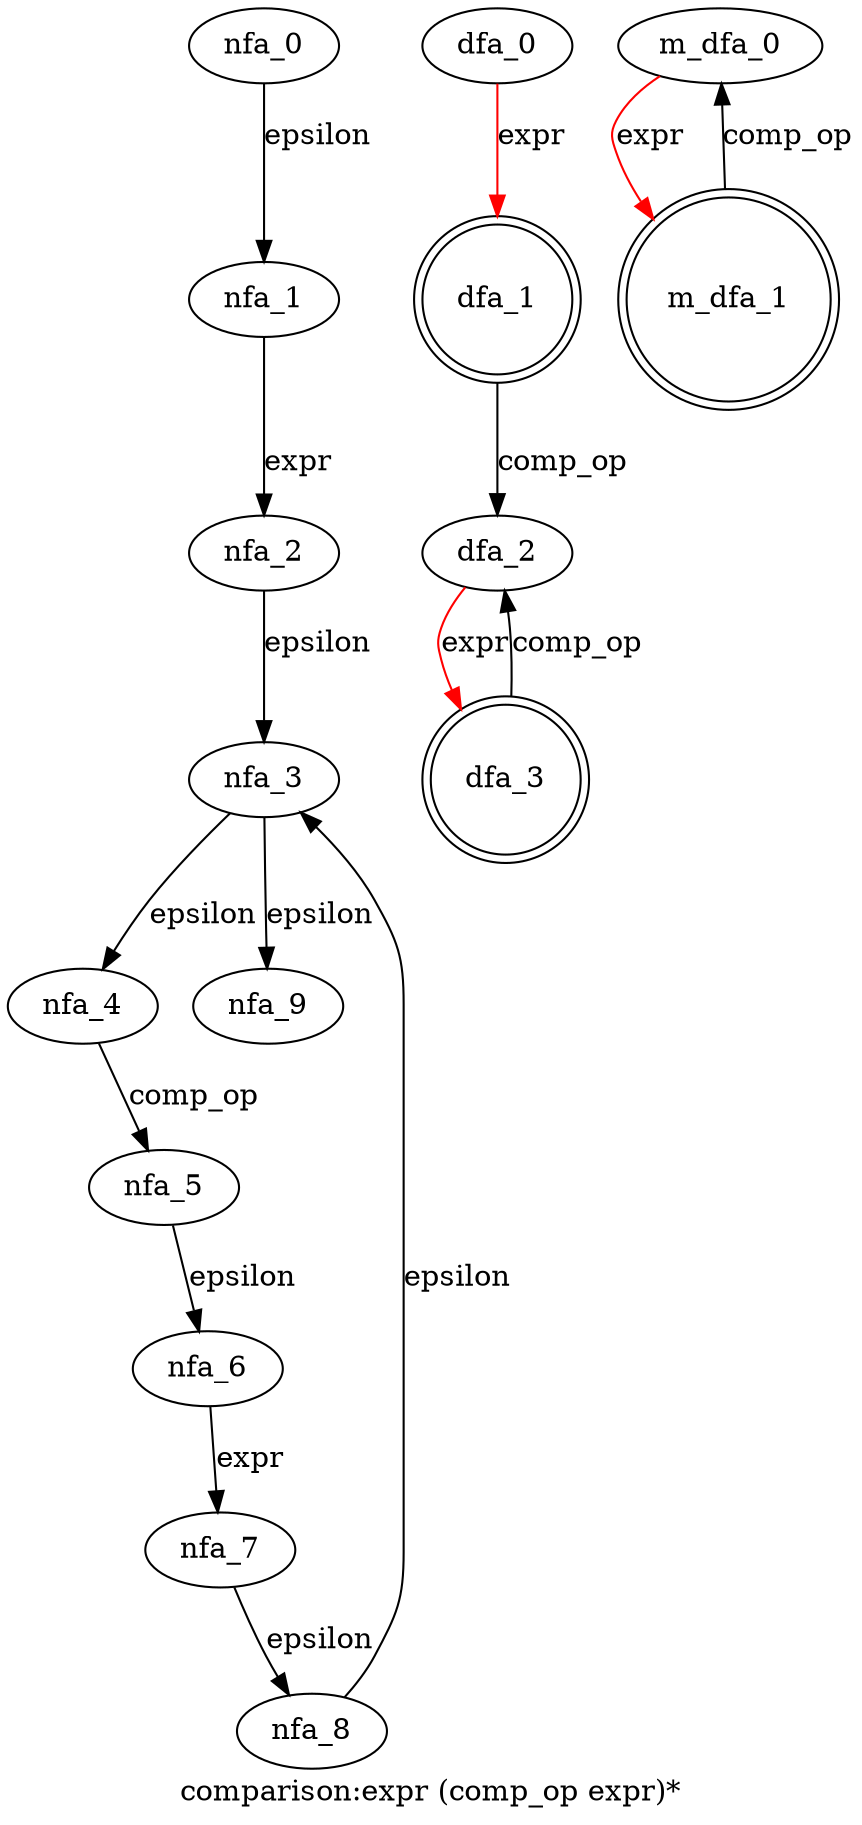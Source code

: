 digraph comparison {
 graph[label="comparison:expr (comp_op expr)*"]
 subgraph comparison_nfa {
  nfa_0->nfa_1[label="epsilon"]
  nfa_1->nfa_2[label="expr"]
  nfa_2->nfa_3[label="epsilon"]
  nfa_3->nfa_4[label="epsilon"]
  nfa_4->nfa_5[label="comp_op"]
  nfa_5->nfa_6[label="epsilon"]
  nfa_6->nfa_7[label="expr"]
  nfa_7->nfa_8[label="epsilon"]
  nfa_8->nfa_3[label="epsilon"]
  nfa_3->nfa_9[label="epsilon"]
  }
 subgraph comparison_dfa {
  dfa_0->dfa_1[label="expr",color=red]
  dfa_1->dfa_2[label="comp_op"]
  dfa_2->dfa_3[label="expr",color=red]
  dfa_3->dfa_2[label="comp_op"]
  dfa_1[shape=doublecircle]
  dfa_3[shape=doublecircle]
  }
 subgraph comparison_m_dfa {
  m_dfa_0->m_dfa_1[label="expr",color=red]
  m_dfa_1->m_dfa_0[label="comp_op"]
  m_dfa_1[shape=doublecircle]
  }
}
